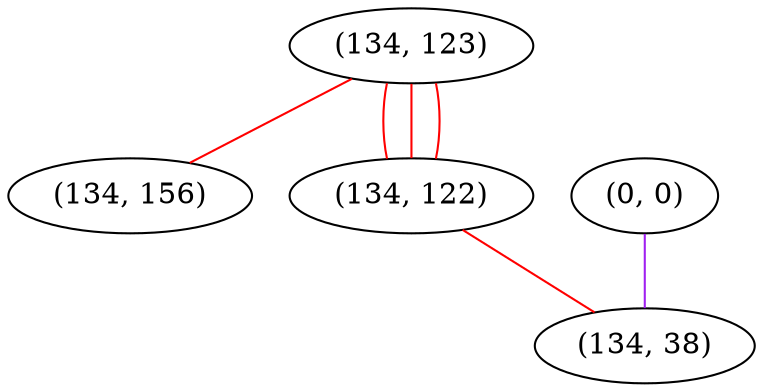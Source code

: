 graph "" {
"(134, 123)";
"(134, 156)";
"(134, 122)";
"(0, 0)";
"(134, 38)";
"(134, 123)" -- "(134, 156)"  [color=red, key=0, weight=1];
"(134, 123)" -- "(134, 122)"  [color=red, key=0, weight=1];
"(134, 123)" -- "(134, 122)"  [color=red, key=1, weight=1];
"(134, 123)" -- "(134, 122)"  [color=red, key=2, weight=1];
"(134, 122)" -- "(134, 38)"  [color=red, key=0, weight=1];
"(0, 0)" -- "(134, 38)"  [color=purple, key=0, weight=4];
}
